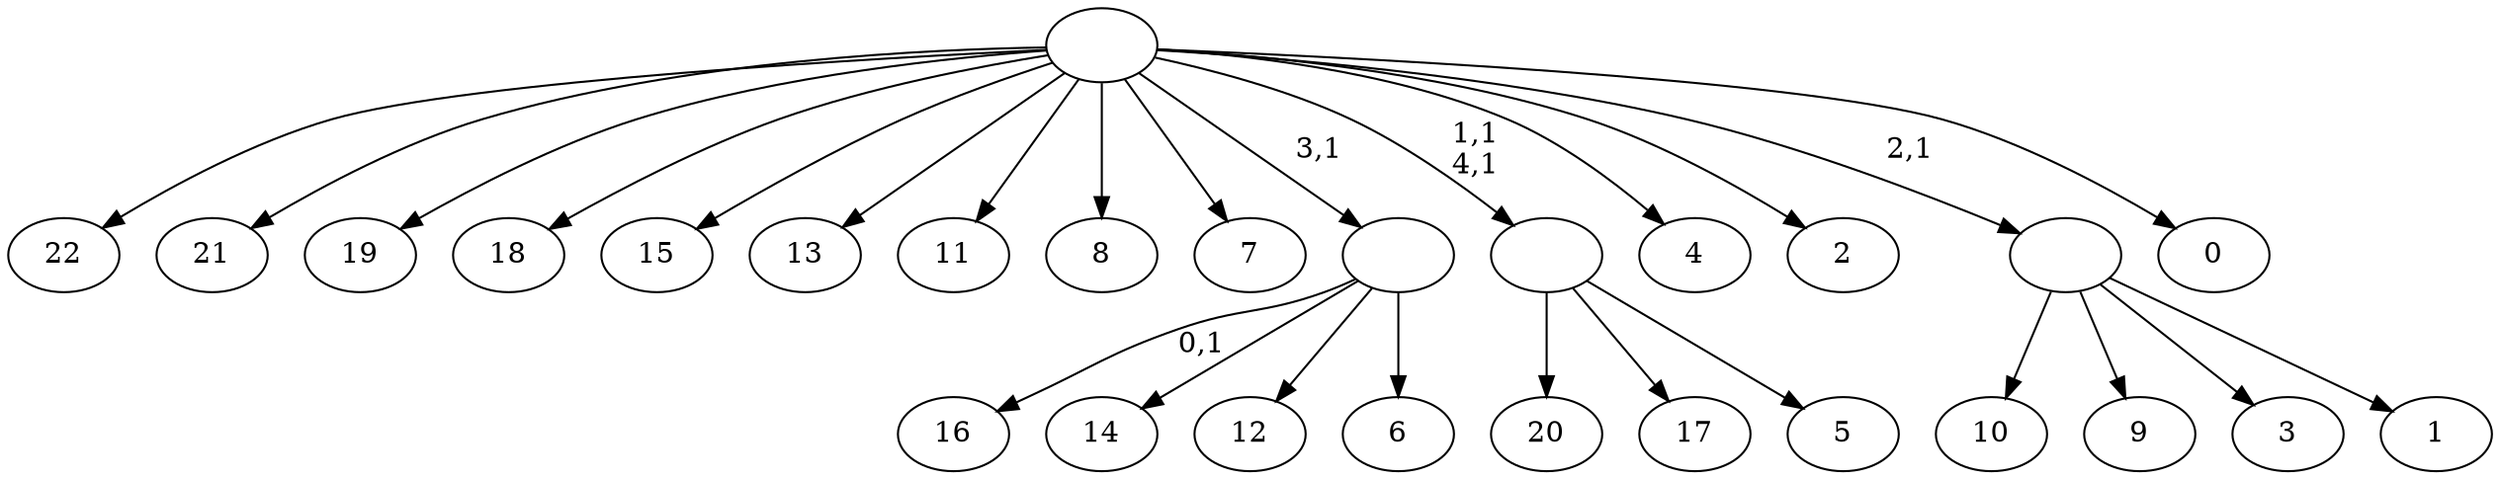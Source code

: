 digraph T {
	28 [label="22"]
	27 [label="21"]
	26 [label="20"]
	25 [label="19"]
	24 [label="18"]
	23 [label="17"]
	22 [label="16"]
	20 [label="15"]
	19 [label="14"]
	18 [label="13"]
	17 [label="12"]
	16 [label="11"]
	15 [label="10"]
	14 [label="9"]
	13 [label="8"]
	12 [label="7"]
	11 [label="6"]
	10 [label=""]
	9 [label="5"]
	8 [label=""]
	6 [label="4"]
	5 [label="3"]
	4 [label="2"]
	3 [label="1"]
	2 [label=""]
	1 [label="0"]
	0 [label=""]
	10 -> 22 [label="0,1"]
	10 -> 19 [label=""]
	10 -> 17 [label=""]
	10 -> 11 [label=""]
	8 -> 26 [label=""]
	8 -> 23 [label=""]
	8 -> 9 [label=""]
	2 -> 15 [label=""]
	2 -> 14 [label=""]
	2 -> 5 [label=""]
	2 -> 3 [label=""]
	0 -> 8 [label="1,1\n4,1"]
	0 -> 28 [label=""]
	0 -> 27 [label=""]
	0 -> 25 [label=""]
	0 -> 24 [label=""]
	0 -> 20 [label=""]
	0 -> 18 [label=""]
	0 -> 16 [label=""]
	0 -> 13 [label=""]
	0 -> 12 [label=""]
	0 -> 10 [label="3,1"]
	0 -> 6 [label=""]
	0 -> 4 [label=""]
	0 -> 2 [label="2,1"]
	0 -> 1 [label=""]
}
